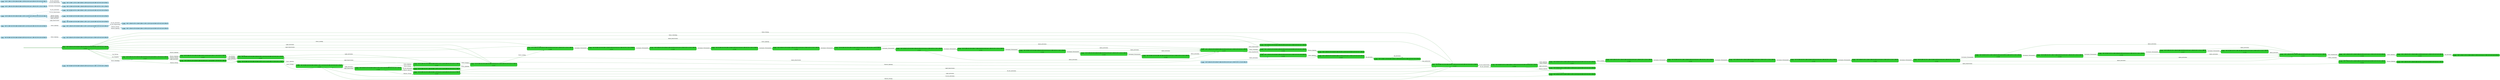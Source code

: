 digraph g {

	rankdir="LR"

	__invisible__[shape="point", color="forestgreen"]
	c0q4[label=<<b>c<sub>0</sub>q<sub>4</sub> = AC=0, Be=0, CS=0, De=0, Do=0, Gl=0, Li=0, Lo=0, Mv=0, Tr=0, Us=1, Wa=0</b><br/><br/><i>v=147</i>>, shape="box", style="rounded, filled", fillcolor="limegreen", color="forestgreen", penwidth=3] // Initial
	c1q0[label=<<b>c<sub>1</sub>q<sub>0</sub> = AC=0, Be=0, CS=0, De=0, Do=0, Gl=0, Li=0, Lo=0, Mv=1, Tr=0, Us=1, Wa=0</b><br/><br/><i>v=147</i>>, shape="box", style="rounded, filled", fillcolor="limegreen", color="forestgreen"]
	c3q0[label=<<b>c<sub>3</sub>q<sub>0</sub> = AC=0, Be=0, CS=0, De=0, Do=0, Gl=1, Li=0, Lo=0, Mv=1, Tr=0, Us=1, Wa=0</b><br/><br/><i>v=147</i>>, shape="box", style="rounded, filled", fillcolor="limegreen", color="forestgreen"]
	c2q4[label=<<b>c<sub>2</sub>q<sub>4</sub> = AC=0, Be=0, CS=0, De=0, Do=0, Gl=1, Li=0, Lo=0, Mv=0, Tr=0, Us=1, Wa=0</b><br/><br/><i>v=147</i>>, shape="box", style="rounded, filled", fillcolor="limegreen", color="forestgreen"]
	c11q4[label=<<b>c<sub>11</sub>q<sub>4</sub> = AC=0, Be=0, CS=0, De=0, Do=0, Gl=1, Li=1, Lo=0, Mv=0, Tr=0, Us=1, Wa=0</b><br/><br/><i>v=147</i>>, shape="box", style="rounded, filled", fillcolor="limegreen", color="forestgreen"]
	c60q0[label=<<b>c<sub>60</sub>q<sub>0</sub> = AC=0, Be=0, CS=0, De=0, Do=1, Gl=1, Li=1, Lo=0, Mv=0, Tr=0, Us=1, Wa=0</b><br/><br/><i>v=146</i>>, shape="box", style="rounded, filled", fillcolor="limegreen", color="forestgreen"]
	c65q0[label=<<b>c<sub>65</sub>q<sub>0</sub> = AC=0, Be=0, CS=1, De=0, Do=1, Gl=1, Li=1, Lo=0, Mv=0, Tr=0, Us=1, Wa=0</b>>, shape="box", style="rounded, filled", fillcolor="limegreen", color="forestgreen"]
	c28q0[label=<<b>c<sub>28</sub>q<sub>0</sub> = AC=0, Be=0, CS=0, De=0, Do=1, Gl=0, Li=1, Lo=0, Mv=0, Tr=0, Us=1, Wa=0</b><br/><br/><i>v=147</i>>, shape="box", style="rounded, filled", fillcolor="limegreen", color="forestgreen"]
	c5q0[label=<<b>c<sub>5</sub>q<sub>0</sub> = AC=0, Be=0, CS=0, De=0, Do=1, Gl=0, Li=0, Lo=0, Mv=0, Tr=0, Us=1, Wa=0</b><br/><br/><i>v=147</i>>, shape="box", style="rounded, filled", fillcolor="limegreen", color="forestgreen"]
	c17q0[label=<<b>c<sub>17</sub>q<sub>0</sub> = AC=0, Be=0, CS=1, De=0, Do=1, Gl=0, Li=0, Lo=0, Mv=0, Tr=0, Us=1, Wa=0</b><br/><br/><i>v=146</i>>, shape="box", style="rounded, filled", fillcolor="limegreen", color="forestgreen"]
	c20q4[label=<<b>c<sub>20</sub>q<sub>4</sub> = AC=0, Be=0, CS=1, De=0, Do=0, Gl=0, Li=0, Lo=0, Mv=0, Tr=0, Us=1, Wa=0</b><br/><br/><i>v=147</i>>, shape="box", style="rounded, filled", fillcolor="limegreen", color="forestgreen"]
	c45q0[label=<<b>c<sub>45</sub>q<sub>0</sub> = AC=0, Be=0, CS=1, De=0, Do=0, Gl=0, Li=0, Lo=1, Mv=0, Tr=1, Us=1, Wa=0</b><br/><br/><i>v=146</i>>, shape="box", style="rounded, filled", fillcolor="limegreen", color="forestgreen"]
	c46q0[label=<<b>c<sub>46</sub>q<sub>0</sub> = AC=0, Be=0, CS=1, De=1, Do=0, Gl=0, Li=0, Lo=1, Mv=0, Tr=1, Us=1, Wa=0</b><br/><br/><i>v=145</i>>, shape="box", style="rounded, filled", fillcolor="limegreen", color="forestgreen"]
	c47q0[label=<<b>c<sub>47</sub>q<sub>0</sub> = AC=0, Be=0, CS=1, De=2, Do=0, Gl=0, Li=0, Lo=1, Mv=0, Tr=1, Us=1, Wa=0</b><br/><br/><i>v=144</i>>, shape="box", style="rounded, filled", fillcolor="limegreen", color="forestgreen"]
	c48q0[label=<<b>c<sub>48</sub>q<sub>0</sub> = AC=0, Be=0, CS=1, De=3, Do=0, Gl=0, Li=0, Lo=1, Mv=0, Tr=1, Us=1, Wa=0</b><br/><br/><i>v=143</i>>, shape="box", style="rounded, filled", fillcolor="limegreen", color="forestgreen"]
	c49q0[label=<<b>c<sub>49</sub>q<sub>0</sub> = AC=0, Be=0, CS=1, De=4, Do=0, Gl=0, Li=0, Lo=1, Mv=0, Tr=1, Us=1, Wa=0</b><br/><br/><i>v=142</i>>, shape="box", style="rounded, filled", fillcolor="limegreen", color="forestgreen"]
	c50q0[label=<<b>c<sub>50</sub>q<sub>0</sub> = AC=0, Be=0, CS=1, De=5, Do=0, Gl=0, Li=0, Lo=1, Mv=0, Tr=1, Us=1, Wa=0</b><br/><br/><i>v=141</i>>, shape="box", style="rounded, filled", fillcolor="limegreen", color="forestgreen"]
	c51q2[label=<<b>c<sub>51</sub>q<sub>2</sub> = AC=1, Be=0, CS=1, De=0, Do=0, Gl=0, Li=0, Lo=1, Mv=0, Tr=0, Us=1, Wa=0</b><br/><br/><i>v=135</i>>, shape="box", style="rounded, filled", fillcolor="limegreen", color="forestgreen"]
	c57q0[label=<<b>c<sub>57</sub>q<sub>0</sub> = AC=1, Be=0, CS=1, De=0, Do=0, Gl=0, Li=0, Lo=0, Mv=0, Tr=0, Us=1, Wa=0</b><br/><br/><i>v=134</i>>, shape="box", style="rounded, filled", fillcolor="limegreen", color="forestgreen"]
	c64q0[label=<<b>c<sub>64</sub>q<sub>0</sub> = AC=1, Be=0, CS=1, De=0, Do=0, Gl=1, Li=0, Lo=0, Mv=0, Tr=0, Us=1, Wa=0</b>>, shape="box", style="rounded, filled", fillcolor="limegreen", color="forestgreen"]
	c58q4[label=<<b>c<sub>58</sub>q<sub>4</sub> = AC=1, Be=0, CS=1, De=0, Do=0, Gl=0, Li=0, Lo=1, Mv=0, Tr=0, Us=0, Wa=0</b><br/><br/><i>v=134</i>>, shape="box", style="rounded, filled", fillcolor="limegreen", color="forestgreen"]
	c59q8[label=<<b>c<sub>59</sub>q<sub>8</sub> = AC=1, Be=0, CS=1, De=0, Do=1, Gl=0, Li=0, Lo=1, Mv=0, Tr=0, Us=0, Wa=0</b><br/><br/><i>v=133</i>>, shape="box", style="rounded, filled", fillcolor="limegreen", color="forestgreen"]
	c63q9[label=<<b>c<sub>63</sub>q<sub>9</sub> = AC=1, Be=1, CS=1, De=0, Do=1, Gl=0, Li=0, Lo=1, Mv=0, Tr=0, Us=0, Wa=1</b>>, shape="box", style="rounded, filled", fillcolor="limegreen", color="forestgreen"]
	c52q0[label=<<b>c<sub>52</sub>q<sub>0</sub> = AC=0, Be=0, CS=1, De=6, Do=0, Gl=0, Li=0, Lo=1, Mv=0, Tr=1, Us=1, Wa=0</b><br/><br/><i>v=140</i>>, shape="box", style="rounded, filled", fillcolor="limegreen", color="forestgreen"]
	c53q0[label=<<b>c<sub>53</sub>q<sub>0</sub> = AC=0, Be=0, CS=1, De=7, Do=0, Gl=0, Li=0, Lo=1, Mv=0, Tr=1, Us=1, Wa=0</b><br/><br/><i>v=139</i>>, shape="box", style="rounded, filled", fillcolor="limegreen", color="forestgreen"]
	c54q0[label=<<b>c<sub>54</sub>q<sub>0</sub> = AC=0, Be=0, CS=1, De=8, Do=0, Gl=0, Li=0, Lo=1, Mv=0, Tr=1, Us=1, Wa=0</b><br/><br/><i>v=138</i>>, shape="box", style="rounded, filled", fillcolor="limegreen", color="forestgreen"]
	c55q0[label=<<b>c<sub>55</sub>q<sub>0</sub> = AC=0, Be=0, CS=1, De=9, Do=0, Gl=0, Li=0, Lo=1, Mv=0, Tr=1, Us=1, Wa=0</b><br/><br/><i>v=137</i>>, shape="box", style="rounded, filled", fillcolor="limegreen", color="forestgreen"]
	c56q0[label=<<b>c<sub>56</sub>q<sub>0</sub> = AC=0, Be=0, CS=1, De=10, Do=0, Gl=0, Li=0, Lo=1, Mv=0, Tr=1, Us=1, Wa=0</b><br/><br/><i>v=136</i>>, shape="box", style="rounded, filled", fillcolor="limegreen", color="forestgreen"]
	c62q0[label=<<b>c<sub>62</sub>q<sub>0</sub> = AC=0, Be=0, CS=1, De=0, Do=1, Gl=1, Li=0, Lo=0, Mv=0, Tr=0, Us=1, Wa=0</b>>, shape="box", style="rounded, filled", fillcolor="limegreen", color="forestgreen"]
	c61q0[label=<<b>c<sub>61</sub>q<sub>0</sub> = AC=0, Be=0, CS=1, De=0, Do=1, Gl=0, Li=1, Lo=0, Mv=0, Tr=0, Us=1, Wa=0</b>>, shape="box", style="rounded, filled", fillcolor="limegreen", color="forestgreen"]
	c21q0[label=<<b>c<sub>21</sub>q<sub>0</sub> = AC=0, Be=0, CS=0, De=0, Do=1, Gl=1, Li=0, Lo=0, Mv=0, Tr=0, Us=1, Wa=0</b><br/><br/><i>v=147</i>>, shape="box", style="rounded, filled", fillcolor="limegreen", color="forestgreen"]
	c10q4[label=<<b>c<sub>10</sub>q<sub>4</sub> = AC=0, Be=0, CS=0, De=0, Do=0, Gl=0, Li=1, Lo=0, Mv=0, Tr=0, Us=1, Wa=0</b><br/><br/><i>v=147</i>>, shape="box", style="rounded, filled", fillcolor="limegreen", color="forestgreen"]
	c4q0[label=<<b>c<sub>4</sub>q<sub>0</sub> = AC=0, Be=0, CS=0, De=0, Do=0, Gl=0, Li=0, Lo=1, Mv=0, Tr=1, Us=1, Wa=0</b><br/><br/><i>v=146</i>>, shape="box", style="rounded, filled", fillcolor="limegreen", color="forestgreen"]
	c25q0[label=<<b>c<sub>25</sub>q<sub>0</sub> = AC=0, Be=0, CS=0, De=1, Do=0, Gl=0, Li=0, Lo=1, Mv=0, Tr=1, Us=1, Wa=0</b><br/><br/><i>v=147</i>>, shape="box", style="rounded, filled", fillcolor="limegreen", color="forestgreen"]
	c37q0[label=<<b>c<sub>37</sub>q<sub>0</sub> = AC=0, Be=0, CS=0, De=2, Do=0, Gl=0, Li=0, Lo=1, Mv=0, Tr=1, Us=1, Wa=0</b><br/><br/><i>v=146</i>>, shape="box", style="rounded, filled", fillcolor="limegreen", color="forestgreen"]
	c38q0[label=<<b>c<sub>38</sub>q<sub>0</sub> = AC=0, Be=0, CS=0, De=3, Do=0, Gl=0, Li=0, Lo=1, Mv=0, Tr=1, Us=1, Wa=0</b><br/><br/><i>v=145</i>>, shape="box", style="rounded, filled", fillcolor="limegreen", color="forestgreen"]
	c39q0[label=<<b>c<sub>39</sub>q<sub>0</sub> = AC=0, Be=0, CS=0, De=4, Do=0, Gl=0, Li=0, Lo=1, Mv=0, Tr=1, Us=1, Wa=0</b><br/><br/><i>v=144</i>>, shape="box", style="rounded, filled", fillcolor="limegreen", color="forestgreen"]
	c12q0[label=<<b>c<sub>12</sub>q<sub>0</sub> = AC=0, Be=0, CS=0, De=5, Do=0, Gl=0, Li=0, Lo=1, Mv=0, Tr=1, Us=1, Wa=0</b><br/><br/><i>v=143</i>>, shape="box", style="rounded, filled", fillcolor="limegreen", color="forestgreen"]
	c13q2[label=<<b>c<sub>13</sub>q<sub>2</sub> = AC=1, Be=0, CS=0, De=0, Do=0, Gl=0, Li=0, Lo=1, Mv=0, Tr=0, Us=1, Wa=0</b><br/><br/><i>v=137</i>>, shape="box", style="rounded, filled", fillcolor="limegreen", color="forestgreen"]
	c23q0[label=<<b>c<sub>23</sub>q<sub>0</sub> = AC=0, Be=0, CS=0, De=0, Do=0, Gl=0, Li=0, Lo=1, Mv=0, Tr=0, Us=1, Wa=0</b>>, shape="box", style="rounded, filled", fillcolor="limegreen", color="forestgreen"]
	c34q0[label=<<b>c<sub>34</sub>q<sub>0</sub> = AC=1, Be=0, CS=0, De=0, Do=0, Gl=0, Li=0, Lo=0, Mv=0, Tr=0, Us=1, Wa=0</b><br/><br/><i>v=136</i>>, shape="box", style="rounded, filled", fillcolor="limegreen", color="forestgreen"]
	c16q0[label=<<b>c<sub>16</sub>q<sub>0</sub> = AC=1, Be=0, CS=0, De=0, Do=0, Gl=1, Li=0, Lo=0, Mv=0, Tr=0, Us=1, Wa=0</b>>, shape="box", style="rounded, filled", fillcolor="limegreen", color="forestgreen"]
	c15q4[label=<<b>c<sub>15</sub>q<sub>4</sub> = AC=1, Be=0, CS=0, De=0, Do=0, Gl=0, Li=0, Lo=1, Mv=0, Tr=0, Us=0, Wa=0</b><br/><br/><i>v=136</i>>, shape="box", style="rounded, filled", fillcolor="limegreen", color="forestgreen"]
	c30q8[label=<<b>c<sub>30</sub>q<sub>8</sub> = AC=1, Be=0, CS=0, De=0, Do=1, Gl=0, Li=0, Lo=1, Mv=0, Tr=0, Us=0, Wa=0</b><br/><br/><i>v=135</i>>, shape="box", style="rounded, filled", fillcolor="limegreen", color="forestgreen"]
	c31q9[label=<<b>c<sub>31</sub>q<sub>9</sub> = AC=1, Be=1, CS=0, De=0, Do=1, Gl=0, Li=0, Lo=1, Mv=0, Tr=0, Us=0, Wa=1</b>>, shape="box", style="rounded, filled", fillcolor="limegreen", color="forestgreen"]
	c40q0[label=<<b>c<sub>40</sub>q<sub>0</sub> = AC=0, Be=0, CS=0, De=6, Do=0, Gl=0, Li=0, Lo=1, Mv=0, Tr=1, Us=1, Wa=0</b><br/><br/><i>v=142</i>>, shape="box", style="rounded, filled", fillcolor="limegreen", color="forestgreen"]
	c41q0[label=<<b>c<sub>41</sub>q<sub>0</sub> = AC=0, Be=0, CS=0, De=7, Do=0, Gl=0, Li=0, Lo=1, Mv=0, Tr=1, Us=1, Wa=0</b><br/><br/><i>v=141</i>>, shape="box", style="rounded, filled", fillcolor="limegreen", color="forestgreen"]
	c42q0[label=<<b>c<sub>42</sub>q<sub>0</sub> = AC=0, Be=0, CS=0, De=8, Do=0, Gl=0, Li=0, Lo=1, Mv=0, Tr=1, Us=1, Wa=0</b><br/><br/><i>v=140</i>>, shape="box", style="rounded, filled", fillcolor="limegreen", color="forestgreen"]
	c43q0[label=<<b>c<sub>43</sub>q<sub>0</sub> = AC=0, Be=0, CS=0, De=9, Do=0, Gl=0, Li=0, Lo=1, Mv=0, Tr=1, Us=1, Wa=0</b><br/><br/><i>v=139</i>>, shape="box", style="rounded, filled", fillcolor="limegreen", color="forestgreen"]
	c44q0[label=<<b>c<sub>44</sub>q<sub>0</sub> = AC=0, Be=0, CS=0, De=10, Do=0, Gl=0, Li=0, Lo=1, Mv=0, Tr=1, Us=1, Wa=0</b><br/><br/><i>v=138</i>>, shape="box", style="rounded, filled", fillcolor="limegreen", color="forestgreen"]
	c66q0[label=<<b>c<sub>66</sub>q<sub>0</sub> = AC=0, Be=0, CS=0, De=0, Do=0, Gl=1, Li=1, Lo=0, Mv=1, Tr=0, Us=1, Wa=0</b>>, shape="box", style="rounded, filled", fillcolor="limegreen", color="forestgreen"]
	c67q0[label=<<b>c<sub>67</sub>q<sub>0</sub> = AC=0, Be=0, CS=0, De=0, Do=0, Gl=0, Li=1, Lo=0, Mv=1, Tr=0, Us=1, Wa=0</b>>, shape="box", style="rounded, filled", fillcolor="limegreen", color="forestgreen"]
	c6q4[label=<<b>c<sub>6</sub>q<sub>4</sub> = AC=0, Be=0, CS=0, De=0, Do=0, Gl=0, Li=0, Lo=1, Mv=0, Tr=0, Us=0, Wa=0</b>>, shape="box", style="rounded, filled, dashed", fillcolor="lightblue2", color="deepskyblue4"]
	c7q0[label=<<b>c<sub>7</sub>q<sub>0</sub> = AC=0, Be=0, CS=0, De=0, Do=1, Gl=0, Li=0, Lo=1, Mv=0, Tr=0, Us=0, Wa=0</b>>, shape="box", style="rounded, filled, dashed", fillcolor="lightblue2", color="deepskyblue4"]
	c8q4[label=<<b>c<sub>8</sub>q<sub>4</sub> = AC=1, Be=0, CS=0, De=0, Do=0, Gl=1, Li=0, Lo=0, Mv=0, Tr=0, Us=0, Wa=0</b>>, shape="box", style="rounded, filled, dashed", fillcolor="lightblue2", color="deepskyblue4"]
	c9q8[label=<<b>c<sub>9</sub>q<sub>8</sub> = AC=1, Be=0, CS=0, De=0, Do=1, Gl=1, Li=0, Lo=0, Mv=0, Tr=0, Us=0, Wa=0</b>>, shape="box", style="rounded, filled, dashed", fillcolor="lightblue2", color="deepskyblue4"]
	c14q0[label=<<b>c<sub>14</sub>q<sub>0</sub> = AC=0, Be=0, CS=0, De=5, Do=0, Gl=0, Li=0, Lo=1, Mv=0, Tr=1, Us=0, Wa=0</b>>, shape="box", style="rounded, filled, dashed", fillcolor="lightblue2", color="deepskyblue4"]
	c18q0[label=<<b>c<sub>18</sub>q<sub>0</sub> = AC=0, Be=0, CS=0, De=0, Do=1, Gl=1, Li=0, Lo=0, Mv=0, Tr=0, Us=0, Wa=0</b>>, shape="box", style="rounded, filled, dashed", fillcolor="lightblue2", color="deepskyblue4"]
	c19q0[label=<<b>c<sub>19</sub>q<sub>0</sub> = AC=0, Be=0, CS=1, De=0, Do=1, Gl=1, Li=0, Lo=0, Mv=0, Tr=0, Us=0, Wa=0</b>>, shape="box", style="rounded, filled, dashed", fillcolor="lightblue2", color="deepskyblue4"]
	c22q0[label=<<b>c<sub>22</sub>q<sub>0</sub> = AC=0, Be=0, CS=0, De=0, Do=0, Gl=0, Li=0, Lo=1, Mv=1, Tr=0, Us=1, Wa=0</b>>, shape="box", style="rounded, filled, dashed", fillcolor="lightblue2", color="deepskyblue4"]
	c24q0[label=<<b>c<sub>24</sub>q<sub>0</sub> = AC=0, Be=0, CS=0, De=0, Do=1, Gl=0, Li=0, Lo=0, Mv=0, Tr=0, Us=0, Wa=0</b>>, shape="box", style="rounded, filled, dashed", fillcolor="lightblue2", color="deepskyblue4"]
	c26q0[label=<<b>c<sub>26</sub>q<sub>0</sub> = AC=1, Be=0, CS=0, De=0, Do=0, Gl=0, Li=0, Lo=1, Mv=0, Tr=1, Us=1, Wa=0</b>>, shape="box", style="rounded, filled, dashed", fillcolor="lightblue2", color="deepskyblue4"]
	c27q0[label=<<b>c<sub>27</sub>q<sub>0</sub> = AC=1, Be=0, CS=0, De=1, Do=0, Gl=0, Li=0, Lo=1, Mv=0, Tr=1, Us=1, Wa=0</b>>, shape="box", style="rounded, filled, dashed", fillcolor="lightblue2", color="deepskyblue4"]
	c29q0[label=<<b>c<sub>29</sub>q<sub>0</sub> = AC=0, Be=0, CS=0, De=0, Do=1, Gl=1, Li=1, Lo=0, Mv=0, Tr=0, Us=0, Wa=0</b>>, shape="box", style="rounded, filled, dashed", fillcolor="lightblue2", color="deepskyblue4"]
	c32q8[label=<<b>c<sub>32</sub>q<sub>8</sub> = AC=1, Be=0, CS=1, De=0, Do=1, Gl=1, Li=0, Lo=0, Mv=0, Tr=0, Us=0, Wa=0</b>>, shape="box", style="rounded, filled, dashed", fillcolor="lightblue2", color="deepskyblue4"]
	c33q8[label=<<b>c<sub>33</sub>q<sub>8</sub> = AC=1, Be=0, CS=0, De=0, Do=1, Gl=0, Li=0, Lo=0, Mv=0, Tr=0, Us=0, Wa=0</b>>, shape="box", style="rounded, filled, dashed", fillcolor="lightblue2", color="deepskyblue4"]
	c35q9[label=<<b>c<sub>35</sub>q<sub>9</sub> = AC=1, Be=1, CS=0, De=0, Do=1, Gl=0, Li=0, Lo=0, Mv=0, Tr=0, Us=0, Wa=1</b>>, shape="box", style="rounded, filled, dashed", fillcolor="lightblue2", color="deepskyblue4"]
	c36q9[label=<<b>c<sub>36</sub>q<sub>9</sub> = AC=1, Be=1, CS=1, De=0, Do=1, Gl=0, Li=0, Lo=0, Mv=0, Tr=0, Us=0, Wa=1</b>>, shape="box", style="rounded, filled, dashed", fillcolor="lightblue2", color="deepskyblue4"]

	__invisible__ -> c0q4[penwidth=3, color="forestgreen"]
	c0q4 -> c1q0[label=<Car_Moving>, color="forestgreen"]
	c1q0 -> c0q4[label=<Car_Stopping>, color="forestgreen"]
	c1q0 -> c3q0[label=<Glasses_Opening>, color="forestgreen"]
	c3q0 -> c2q4[label=<Car_Stopping>, color="forestgreen"]
	c2q4 -> c3q0[label=<Car_Moving>, color="forestgreen"]
	c2q4 -> c0q4[label=<Glasses_Closing>, color="forestgreen"]
	c2q4 -> c11q4[label=<Light_Activation>, color="forestgreen"]
	c11q4 -> c2q4[label=<Light_Deactivation>, color="forestgreen"]
	c11q4 -> c60q0[label=<Doors_Opening>, color="forestgreen"]
	c60q0 -> c65q0[label=<Ch_Sec_Activation>, color="forestgreen"]
	c60q0 -> c11q4[label=<Doors_Closing>, color="forestgreen"]
	c60q0 -> c28q0[label=<Glasses_Closing>, color="forestgreen"]
	c28q0 -> c5q0[label=<Light_Deactivation>, color="forestgreen"]
	c5q0 -> c17q0[label=<Ch_Sec_Activation>, color="forestgreen"]
	c17q0 -> c5q0[label=<Ch_Sec_Deactivation>, color="forestgreen"]
	c17q0 -> c20q4[label=<Doors_Closing>, color="forestgreen"]
	c20q4 -> c45q0[label=<Doors_Locking>, color="forestgreen"]
	c45q0 -> c46q0[label=<Increment_Chronometer>, color="forestgreen"]
	c46q0 -> c47q0[label=<Increment_Chronometer>, color="forestgreen"]
	c47q0 -> c48q0[label=<Increment_Chronometer>, color="forestgreen"]
	c48q0 -> c49q0[label=<Increment_Chronometer>, color="forestgreen"]
	c49q0 -> c50q0[label=<Increment_Chronometer>, color="forestgreen"]
	c50q0 -> c51q2[label=<Alarm_Activation>, color="forestgreen"]
	c51q2 -> c57q0[label=<Doors_Unlocking>, color="forestgreen"]
	c57q0 -> c20q4[label=<Alarm_Deactivation>, color="forestgreen"]
	c57q0 -> c64q0[label=<Glasses_Opening>, color="forestgreen"]
	c51q2 -> c58q4[label=<User_Unauthorized>, color="forestgreen"]
	c58q4 -> c59q8[label=<Doors_Opening>, color="forestgreen"]
	c59q8 -> c63q9[label=<Be_Activation>, color="forestgreen"]
	c50q0 -> c52q0[label=<Increment_Chronometer>, color="forestgreen"]
	c52q0 -> c51q2[label=<Alarm_Activation>, color="forestgreen"]
	c52q0 -> c53q0[label=<Increment_Chronometer>, color="forestgreen"]
	c53q0 -> c51q2[label=<Alarm_Activation>, color="forestgreen"]
	c53q0 -> c54q0[label=<Increment_Chronometer>, color="forestgreen"]
	c54q0 -> c51q2[label=<Alarm_Activation>, color="forestgreen"]
	c54q0 -> c55q0[label=<Increment_Chronometer>, color="forestgreen"]
	c55q0 -> c51q2[label=<Alarm_Activation>, color="forestgreen"]
	c55q0 -> c56q0[label=<Increment_Chronometer>, color="forestgreen"]
	c56q0 -> c51q2[label=<Alarm_Activation>, color="forestgreen"]
	c20q4 -> c17q0[label=<Doors_Opening>, color="forestgreen"]
	c17q0 -> c62q0[label=<Glasses_Opening>, color="forestgreen"]
	c17q0 -> c61q0[label=<Light_Activation>, color="forestgreen"]
	c5q0 -> c21q0[label=<Glasses_Opening>, color="forestgreen"]
	c21q0 -> c2q4[label=<Doors_Closing>, color="forestgreen"]
	c21q0 -> c62q0[label=<Ch_Sec_Activation>, color="forestgreen"]
	c21q0 -> c5q0[label=<Glasses_Closing>, color="forestgreen"]
	c21q0 -> c60q0[label=<Light_Activation>, color="forestgreen"]
	c5q0 -> c28q0[label=<Light_Activation>, color="forestgreen"]
	c5q0 -> c0q4[label=<Doors_Closing>, color="forestgreen"]
	c28q0 -> c61q0[label=<Ch_Sec_Activation>, color="forestgreen"]
	c28q0 -> c10q4[label=<Doors_Closing>, color="forestgreen"]
	c10q4 -> c0q4[label=<Light_Deactivation>, color="forestgreen"]
	c10q4 -> c4q0[label=<Doors_Locking>, color="forestgreen"]
	c4q0 -> c25q0[label=<Increment_Chronometer>, color="forestgreen"]
	c25q0 -> c37q0[label=<Increment_Chronometer>, color="forestgreen"]
	c37q0 -> c38q0[label=<Increment_Chronometer>, color="forestgreen"]
	c38q0 -> c39q0[label=<Increment_Chronometer>, color="forestgreen"]
	c39q0 -> c12q0[label=<Increment_Chronometer>, color="forestgreen"]
	c12q0 -> c13q2[label=<Alarm_Activation>, color="forestgreen"]
	c13q2 -> c23q0[label=<Alarm_Deactivation>, color="forestgreen"]
	c23q0 -> c0q4[label=<Doors_Unlocking>, color="forestgreen"]
	c13q2 -> c34q0[label=<Doors_Unlocking>, color="forestgreen"]
	c34q0 -> c0q4[label=<Alarm_Deactivation>, color="forestgreen"]
	c34q0 -> c16q0[label=<Glasses_Opening>, color="forestgreen"]
	c16q0 -> c2q4[label=<Alarm_Deactivation>, color="forestgreen"]
	c13q2 -> c15q4[label=<User_Unauthorized>, color="forestgreen"]
	c15q4 -> c30q8[label=<Doors_Opening>, color="forestgreen"]
	c30q8 -> c31q9[label=<Be_Activation>, color="forestgreen"]
	c31q9 -> c31q9[label=<Be_Activation>, color="forestgreen"]
	c31q9 -> c5q0[label=<User_Authorized>, color="forestgreen"]
	c12q0 -> c40q0[label=<Increment_Chronometer>, color="forestgreen"]
	c40q0 -> c13q2[label=<Alarm_Activation>, color="forestgreen"]
	c40q0 -> c41q0[label=<Increment_Chronometer>, color="forestgreen"]
	c41q0 -> c13q2[label=<Alarm_Activation>, color="forestgreen"]
	c41q0 -> c42q0[label=<Increment_Chronometer>, color="forestgreen"]
	c42q0 -> c13q2[label=<Alarm_Activation>, color="forestgreen"]
	c42q0 -> c43q0[label=<Increment_Chronometer>, color="forestgreen"]
	c43q0 -> c13q2[label=<Alarm_Activation>, color="forestgreen"]
	c43q0 -> c44q0[label=<Increment_Chronometer>, color="forestgreen"]
	c44q0 -> c13q2[label=<Alarm_Activation>, color="forestgreen"]
	c10q4 -> c28q0[label=<Doors_Opening>, color="forestgreen"]
	c28q0 -> c60q0[label=<Glasses_Opening>, color="forestgreen"]
	c60q0 -> c21q0[label=<Light_Deactivation>, color="forestgreen"]
	c2q4 -> c21q0[label=<Doors_Opening>, color="forestgreen"]
	c3q0 -> c1q0[label=<Glasses_Closing>, color="forestgreen"]
	c3q0 -> c66q0[label=<Light_Activation>, color="forestgreen"]
	c1q0 -> c67q0[label=<Light_Activation>, color="forestgreen"]
	c0q4 -> c4q0[label=<Doors_Locking>, color="forestgreen"]
	c0q4 -> c5q0[label=<Doors_Opening>, color="forestgreen"]
	c0q4 -> c2q4[label=<Glasses_Opening>, color="forestgreen"]
	c0q4 -> c10q4[label=<Light_Activation>, color="forestgreen"]
	c6q4 -> c7q0[label=<Doors_Opening>, color="deepskyblue4", style="dashed"]
	c8q4 -> c9q8[label=<Doors_Opening>, color="deepskyblue4", style="dashed"]
	c14q0 -> c15q4[label=<Alarm_Activation>, color="deepskyblue4", style="dashed"]
	c18q0 -> c19q0[label=<Ch_Sec_Activation>, color="deepskyblue4", style="dashed"]
	c19q0 -> c18q0[label=<Ch_Sec_Deactivation>, color="deepskyblue4", style="dashed"]
	c22q0 -> c1q0[label=<Doors_Unlocking>, color="deepskyblue4", style="dashed"]
	c18q0 -> c24q0[label=<Glasses_Closing>, color="deepskyblue4", style="dashed"]
	c24q0 -> c18q0[label=<Glasses_Opening>, color="deepskyblue4", style="dashed"]
	c26q0 -> c27q0[label=<Increment_Chronometer>, color="deepskyblue4", style="dashed"]
	c18q0 -> c29q0[label=<Light_Activation>, color="deepskyblue4", style="dashed"]
	c29q0 -> c18q0[label=<Light_Deactivation>, color="deepskyblue4", style="dashed"]
	c9q8 -> c32q8[label=<Ch_Sec_Activation>, color="deepskyblue4", style="dashed"]
	c32q8 -> c9q8[label=<Ch_Sec_Deactivation>, color="deepskyblue4", style="dashed"]
	c9q8 -> c33q8[label=<Glasses_Closing>, color="deepskyblue4", style="dashed"]
	c33q8 -> c9q8[label=<Glasses_Opening>, color="deepskyblue4", style="dashed"]
	c35q9 -> c36q9[label=<Ch_Sec_Activation>, color="deepskyblue4", style="dashed"]
	c36q9 -> c35q9[label=<Ch_Sec_Deactivation>, color="deepskyblue4", style="dashed"]

}
